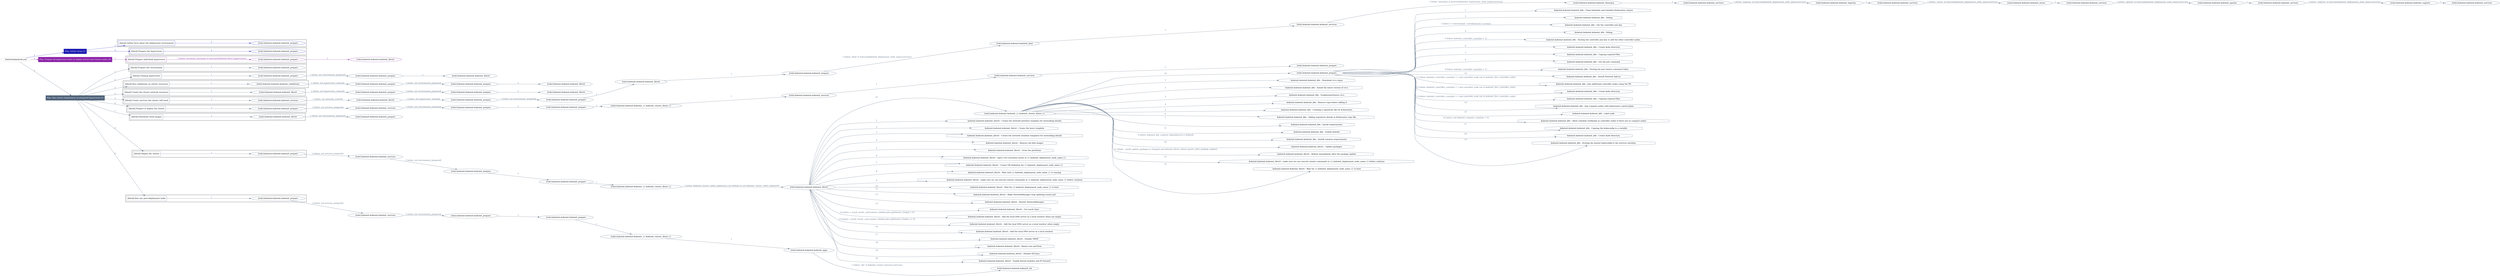 digraph {
	graph [concentrate=true ordering=in rankdir=LR ratio=fill]
	edge [esep=5 sep=10]
	"kubeinit/playbook.yml" [id=root_node style=dotted]
	play_068c6348 [label="Play: Initial setup (1)" color="#1c1cb0" fontcolor="#ffffff" id=play_068c6348 shape=box style=filled tooltip=localhost]
	"kubeinit/playbook.yml" -> play_068c6348 [label="1 " color="#1c1cb0" fontcolor="#1c1cb0" id=edge_e4c13385 labeltooltip="1 " tooltip="1 "]
	subgraph "kubeinit.kubeinit.kubeinit_prepare" {
		role_28d066a6 [label="[role] kubeinit.kubeinit.kubeinit_prepare" color="#1c1cb0" id=role_28d066a6 tooltip="kubeinit.kubeinit.kubeinit_prepare"]
	}
	subgraph "kubeinit.kubeinit.kubeinit_prepare" {
		role_24af7c9e [label="[role] kubeinit.kubeinit.kubeinit_prepare" color="#1c1cb0" id=role_24af7c9e tooltip="kubeinit.kubeinit.kubeinit_prepare"]
	}
	subgraph "Play: Initial setup (1)" {
		play_068c6348 -> block_d63b281a [label=1 color="#1c1cb0" fontcolor="#1c1cb0" id=edge_975b5652 labeltooltip=1 tooltip=1]
		subgraph cluster_block_d63b281a {
			block_d63b281a [label="[block] Gather facts about the deployment environment" color="#1c1cb0" id=block_d63b281a labeltooltip="Gather facts about the deployment environment" shape=box tooltip="Gather facts about the deployment environment"]
			block_d63b281a -> role_28d066a6 [label="1 " color="#1c1cb0" fontcolor="#1c1cb0" id=edge_7697b4ce labeltooltip="1 " tooltip="1 "]
		}
		play_068c6348 -> block_e506f2a8 [label=2 color="#1c1cb0" fontcolor="#1c1cb0" id=edge_981fa1aa labeltooltip=2 tooltip=2]
		subgraph cluster_block_e506f2a8 {
			block_e506f2a8 [label="[block] Prepare the hypervisors" color="#1c1cb0" id=block_e506f2a8 labeltooltip="Prepare the hypervisors" shape=box tooltip="Prepare the hypervisors"]
			block_e506f2a8 -> role_24af7c9e [label="1 " color="#1c1cb0" fontcolor="#1c1cb0" id=edge_68b1d977 labeltooltip="1 " tooltip="1 "]
		}
	}
	play_9f9c84d4 [label="Play: Prepare all hypervisor hosts to deploy service and cluster nodes (0)" color="#8b24a8" fontcolor="#ffffff" id=play_9f9c84d4 shape=box style=filled tooltip="Play: Prepare all hypervisor hosts to deploy service and cluster nodes (0)"]
	"kubeinit/playbook.yml" -> play_9f9c84d4 [label="2 " color="#8b24a8" fontcolor="#8b24a8" id=edge_f534a0dd labeltooltip="2 " tooltip="2 "]
	subgraph "kubeinit.kubeinit.kubeinit_libvirt" {
		role_5be5e258 [label="[role] kubeinit.kubeinit.kubeinit_libvirt" color="#8b24a8" id=role_5be5e258 tooltip="kubeinit.kubeinit.kubeinit_libvirt"]
	}
	subgraph "kubeinit.kubeinit.kubeinit_prepare" {
		role_4c4d6e74 [label="[role] kubeinit.kubeinit.kubeinit_prepare" color="#8b24a8" id=role_4c4d6e74 tooltip="kubeinit.kubeinit.kubeinit_prepare"]
		role_4c4d6e74 -> role_5be5e258 [label="1 " color="#8b24a8" fontcolor="#8b24a8" id=edge_10d82b98 labeltooltip="1 " tooltip="1 "]
	}
	subgraph "Play: Prepare all hypervisor hosts to deploy service and cluster nodes (0)" {
		play_9f9c84d4 -> block_d3d8e585 [label=1 color="#8b24a8" fontcolor="#8b24a8" id=edge_31a247f5 labeltooltip=1 tooltip=1]
		subgraph cluster_block_d3d8e585 {
			block_d3d8e585 [label="[block] Prepare individual hypervisors" color="#8b24a8" id=block_d3d8e585 labeltooltip="Prepare individual hypervisors" shape=box tooltip="Prepare individual hypervisors"]
			block_d3d8e585 -> role_4c4d6e74 [label="1 [when: inventory_hostname in hostvars['kubeinit-facts'].hypervisors]" color="#8b24a8" fontcolor="#8b24a8" id=edge_06f7df9e labeltooltip="1 [when: inventory_hostname in hostvars['kubeinit-facts'].hypervisors]" tooltip="1 [when: inventory_hostname in hostvars['kubeinit-facts'].hypervisors]"]
		}
	}
	play_22032405 [label="Play: Run cluster deployment on prepared hypervisors (1)" color="#51647b" fontcolor="#ffffff" id=play_22032405 shape=box style=filled tooltip=localhost]
	"kubeinit/playbook.yml" -> play_22032405 [label="3 " color="#51647b" fontcolor="#51647b" id=edge_5a949afb labeltooltip="3 " tooltip="3 "]
	subgraph "kubeinit.kubeinit.kubeinit_prepare" {
		role_3b3c9aef [label="[role] kubeinit.kubeinit.kubeinit_prepare" color="#51647b" id=role_3b3c9aef tooltip="kubeinit.kubeinit.kubeinit_prepare"]
	}
	subgraph "kubeinit.kubeinit.kubeinit_libvirt" {
		role_e42b9f65 [label="[role] kubeinit.kubeinit.kubeinit_libvirt" color="#51647b" id=role_e42b9f65 tooltip="kubeinit.kubeinit.kubeinit_libvirt"]
	}
	subgraph "kubeinit.kubeinit.kubeinit_prepare" {
		role_c3dfaf26 [label="[role] kubeinit.kubeinit.kubeinit_prepare" color="#51647b" id=role_c3dfaf26 tooltip="kubeinit.kubeinit.kubeinit_prepare"]
		role_c3dfaf26 -> role_e42b9f65 [label="1 " color="#51647b" fontcolor="#51647b" id=edge_f9423181 labeltooltip="1 " tooltip="1 "]
	}
	subgraph "kubeinit.kubeinit.kubeinit_prepare" {
		role_8d8f9c75 [label="[role] kubeinit.kubeinit.kubeinit_prepare" color="#51647b" id=role_8d8f9c75 tooltip="kubeinit.kubeinit.kubeinit_prepare"]
		role_8d8f9c75 -> role_c3dfaf26 [label="1 [when: not environment_prepared]" color="#51647b" fontcolor="#51647b" id=edge_da1801a5 labeltooltip="1 [when: not environment_prepared]" tooltip="1 [when: not environment_prepared]"]
	}
	subgraph "kubeinit.kubeinit.kubeinit_libvirt" {
		role_331c8e41 [label="[role] kubeinit.kubeinit.kubeinit_libvirt" color="#51647b" id=role_331c8e41 tooltip="kubeinit.kubeinit.kubeinit_libvirt"]
	}
	subgraph "kubeinit.kubeinit.kubeinit_prepare" {
		role_bf9107c0 [label="[role] kubeinit.kubeinit.kubeinit_prepare" color="#51647b" id=role_bf9107c0 tooltip="kubeinit.kubeinit.kubeinit_prepare"]
		role_bf9107c0 -> role_331c8e41 [label="1 " color="#51647b" fontcolor="#51647b" id=edge_87120480 labeltooltip="1 " tooltip="1 "]
	}
	subgraph "kubeinit.kubeinit.kubeinit_prepare" {
		role_187b3575 [label="[role] kubeinit.kubeinit.kubeinit_prepare" color="#51647b" id=role_187b3575 tooltip="kubeinit.kubeinit.kubeinit_prepare"]
		role_187b3575 -> role_bf9107c0 [label="1 [when: not environment_prepared]" color="#51647b" fontcolor="#51647b" id=edge_3a84ef04 labeltooltip="1 [when: not environment_prepared]" tooltip="1 [when: not environment_prepared]"]
	}
	subgraph "kubeinit.kubeinit.kubeinit_validations" {
		role_522a83b9 [label="[role] kubeinit.kubeinit.kubeinit_validations" color="#51647b" id=role_522a83b9 tooltip="kubeinit.kubeinit.kubeinit_validations"]
		role_522a83b9 -> role_187b3575 [label="1 [when: not hypervisors_cleaned]" color="#51647b" fontcolor="#51647b" id=edge_079e591a labeltooltip="1 [when: not hypervisors_cleaned]" tooltip="1 [when: not hypervisors_cleaned]"]
	}
	subgraph "kubeinit.kubeinit.kubeinit_libvirt" {
		role_d8726468 [label="[role] kubeinit.kubeinit.kubeinit_libvirt" color="#51647b" id=role_d8726468 tooltip="kubeinit.kubeinit.kubeinit_libvirt"]
	}
	subgraph "kubeinit.kubeinit.kubeinit_prepare" {
		role_5b22aa63 [label="[role] kubeinit.kubeinit.kubeinit_prepare" color="#51647b" id=role_5b22aa63 tooltip="kubeinit.kubeinit.kubeinit_prepare"]
		role_5b22aa63 -> role_d8726468 [label="1 " color="#51647b" fontcolor="#51647b" id=edge_7549aae6 labeltooltip="1 " tooltip="1 "]
	}
	subgraph "kubeinit.kubeinit.kubeinit_prepare" {
		role_53aeefc3 [label="[role] kubeinit.kubeinit.kubeinit_prepare" color="#51647b" id=role_53aeefc3 tooltip="kubeinit.kubeinit.kubeinit_prepare"]
		role_53aeefc3 -> role_5b22aa63 [label="1 [when: not environment_prepared]" color="#51647b" fontcolor="#51647b" id=edge_d8d10434 labeltooltip="1 [when: not environment_prepared]" tooltip="1 [when: not environment_prepared]"]
	}
	subgraph "kubeinit.kubeinit.kubeinit_libvirt" {
		role_b882f110 [label="[role] kubeinit.kubeinit.kubeinit_libvirt" color="#51647b" id=role_b882f110 tooltip="kubeinit.kubeinit.kubeinit_libvirt"]
		role_b882f110 -> role_53aeefc3 [label="1 [when: not hypervisors_cleaned]" color="#51647b" fontcolor="#51647b" id=edge_7b71604d labeltooltip="1 [when: not hypervisors_cleaned]" tooltip="1 [when: not hypervisors_cleaned]"]
	}
	subgraph "kubeinit.kubeinit.kubeinit_services" {
		role_0b0cf8aa [label="[role] kubeinit.kubeinit.kubeinit_services" color="#51647b" id=role_0b0cf8aa tooltip="kubeinit.kubeinit.kubeinit_services"]
	}
	subgraph "kubeinit.kubeinit.kubeinit_registry" {
		role_5a016dd7 [label="[role] kubeinit.kubeinit.kubeinit_registry" color="#51647b" id=role_5a016dd7 tooltip="kubeinit.kubeinit.kubeinit_registry"]
		role_5a016dd7 -> role_0b0cf8aa [label="1 " color="#51647b" fontcolor="#51647b" id=edge_70913fe1 labeltooltip="1 " tooltip="1 "]
	}
	subgraph "kubeinit.kubeinit.kubeinit_services" {
		role_1ff66fc1 [label="[role] kubeinit.kubeinit.kubeinit_services" color="#51647b" id=role_1ff66fc1 tooltip="kubeinit.kubeinit.kubeinit_services"]
		role_1ff66fc1 -> role_5a016dd7 [label="1 [when: 'registry' in hostvars[kubeinit_deployment_node_name].services]" color="#51647b" fontcolor="#51647b" id=edge_d42ce01b labeltooltip="1 [when: 'registry' in hostvars[kubeinit_deployment_node_name].services]" tooltip="1 [when: 'registry' in hostvars[kubeinit_deployment_node_name].services]"]
	}
	subgraph "kubeinit.kubeinit.kubeinit_apache" {
		role_426320a8 [label="[role] kubeinit.kubeinit.kubeinit_apache" color="#51647b" id=role_426320a8 tooltip="kubeinit.kubeinit.kubeinit_apache"]
		role_426320a8 -> role_1ff66fc1 [label="1 " color="#51647b" fontcolor="#51647b" id=edge_deecb3ee labeltooltip="1 " tooltip="1 "]
	}
	subgraph "kubeinit.kubeinit.kubeinit_services" {
		role_aa45ce0d [label="[role] kubeinit.kubeinit.kubeinit_services" color="#51647b" id=role_aa45ce0d tooltip="kubeinit.kubeinit.kubeinit_services"]
		role_aa45ce0d -> role_426320a8 [label="1 [when: 'apache' in hostvars[kubeinit_deployment_node_name].services]" color="#51647b" fontcolor="#51647b" id=edge_0d4594b6 labeltooltip="1 [when: 'apache' in hostvars[kubeinit_deployment_node_name].services]" tooltip="1 [when: 'apache' in hostvars[kubeinit_deployment_node_name].services]"]
	}
	subgraph "kubeinit.kubeinit.kubeinit_nexus" {
		role_156a5f37 [label="[role] kubeinit.kubeinit.kubeinit_nexus" color="#51647b" id=role_156a5f37 tooltip="kubeinit.kubeinit.kubeinit_nexus"]
		role_156a5f37 -> role_aa45ce0d [label="1 " color="#51647b" fontcolor="#51647b" id=edge_55ea5c10 labeltooltip="1 " tooltip="1 "]
	}
	subgraph "kubeinit.kubeinit.kubeinit_services" {
		role_f581047d [label="[role] kubeinit.kubeinit.kubeinit_services" color="#51647b" id=role_f581047d tooltip="kubeinit.kubeinit.kubeinit_services"]
		role_f581047d -> role_156a5f37 [label="1 [when: 'nexus' in hostvars[kubeinit_deployment_node_name].services]" color="#51647b" fontcolor="#51647b" id=edge_20d0fed7 labeltooltip="1 [when: 'nexus' in hostvars[kubeinit_deployment_node_name].services]" tooltip="1 [when: 'nexus' in hostvars[kubeinit_deployment_node_name].services]"]
	}
	subgraph "kubeinit.kubeinit.kubeinit_haproxy" {
		role_2a4bb9e6 [label="[role] kubeinit.kubeinit.kubeinit_haproxy" color="#51647b" id=role_2a4bb9e6 tooltip="kubeinit.kubeinit.kubeinit_haproxy"]
		role_2a4bb9e6 -> role_f581047d [label="1 " color="#51647b" fontcolor="#51647b" id=edge_5aed33c5 labeltooltip="1 " tooltip="1 "]
	}
	subgraph "kubeinit.kubeinit.kubeinit_services" {
		role_818626f0 [label="[role] kubeinit.kubeinit.kubeinit_services" color="#51647b" id=role_818626f0 tooltip="kubeinit.kubeinit.kubeinit_services"]
		role_818626f0 -> role_2a4bb9e6 [label="1 [when: 'haproxy' in hostvars[kubeinit_deployment_node_name].services]" color="#51647b" fontcolor="#51647b" id=edge_07abca5b labeltooltip="1 [when: 'haproxy' in hostvars[kubeinit_deployment_node_name].services]" tooltip="1 [when: 'haproxy' in hostvars[kubeinit_deployment_node_name].services]"]
	}
	subgraph "kubeinit.kubeinit.kubeinit_dnsmasq" {
		role_b339ee6c [label="[role] kubeinit.kubeinit.kubeinit_dnsmasq" color="#51647b" id=role_b339ee6c tooltip="kubeinit.kubeinit.kubeinit_dnsmasq"]
		role_b339ee6c -> role_818626f0 [label="1 " color="#51647b" fontcolor="#51647b" id=edge_54a19397 labeltooltip="1 " tooltip="1 "]
	}
	subgraph "kubeinit.kubeinit.kubeinit_services" {
		role_2c4a8d56 [label="[role] kubeinit.kubeinit.kubeinit_services" color="#51647b" id=role_2c4a8d56 tooltip="kubeinit.kubeinit.kubeinit_services"]
		role_2c4a8d56 -> role_b339ee6c [label="1 [when: 'dnsmasq' in hostvars[kubeinit_deployment_node_name].services]" color="#51647b" fontcolor="#51647b" id=edge_70bc8adc labeltooltip="1 [when: 'dnsmasq' in hostvars[kubeinit_deployment_node_name].services]" tooltip="1 [when: 'dnsmasq' in hostvars[kubeinit_deployment_node_name].services]"]
	}
	subgraph "kubeinit.kubeinit.kubeinit_bind" {
		role_4ea8ccee [label="[role] kubeinit.kubeinit.kubeinit_bind" color="#51647b" id=role_4ea8ccee tooltip="kubeinit.kubeinit.kubeinit_bind"]
		role_4ea8ccee -> role_2c4a8d56 [label="1 " color="#51647b" fontcolor="#51647b" id=edge_59c8d81c labeltooltip="1 " tooltip="1 "]
	}
	subgraph "kubeinit.kubeinit.kubeinit_prepare" {
		role_df1151eb [label="[role] kubeinit.kubeinit.kubeinit_prepare" color="#51647b" id=role_df1151eb tooltip="kubeinit.kubeinit.kubeinit_prepare"]
		role_df1151eb -> role_4ea8ccee [label="1 [when: 'bind' in hostvars[kubeinit_deployment_node_name].services]" color="#51647b" fontcolor="#51647b" id=edge_ab39b0dc labeltooltip="1 [when: 'bind' in hostvars[kubeinit_deployment_node_name].services]" tooltip="1 [when: 'bind' in hostvars[kubeinit_deployment_node_name].services]"]
	}
	subgraph "kubeinit.kubeinit.kubeinit_libvirt" {
		role_d84743b7 [label="[role] kubeinit.kubeinit.kubeinit_libvirt" color="#51647b" id=role_d84743b7 tooltip="kubeinit.kubeinit.kubeinit_libvirt"]
		role_d84743b7 -> role_df1151eb [label="1 " color="#51647b" fontcolor="#51647b" id=edge_4187c940 labeltooltip="1 " tooltip="1 "]
	}
	subgraph "kubeinit.kubeinit.kubeinit_prepare" {
		role_384cf440 [label="[role] kubeinit.kubeinit.kubeinit_prepare" color="#51647b" id=role_384cf440 tooltip="kubeinit.kubeinit.kubeinit_prepare"]
		role_384cf440 -> role_d84743b7 [label="1 " color="#51647b" fontcolor="#51647b" id=edge_2f0485ea labeltooltip="1 " tooltip="1 "]
	}
	subgraph "kubeinit.kubeinit.kubeinit_prepare" {
		role_c60a1b91 [label="[role] kubeinit.kubeinit.kubeinit_prepare" color="#51647b" id=role_c60a1b91 tooltip="kubeinit.kubeinit.kubeinit_prepare"]
		role_c60a1b91 -> role_384cf440 [label="1 [when: not environment_prepared]" color="#51647b" fontcolor="#51647b" id=edge_d29acaed labeltooltip="1 [when: not environment_prepared]" tooltip="1 [when: not environment_prepared]"]
	}
	subgraph "kubeinit.kubeinit.kubeinit_libvirt" {
		role_1c5702a6 [label="[role] kubeinit.kubeinit.kubeinit_libvirt" color="#51647b" id=role_1c5702a6 tooltip="kubeinit.kubeinit.kubeinit_libvirt"]
		role_1c5702a6 -> role_c60a1b91 [label="1 [when: not hypervisors_cleaned]" color="#51647b" fontcolor="#51647b" id=edge_a26fd542 labeltooltip="1 [when: not hypervisors_cleaned]" tooltip="1 [when: not hypervisors_cleaned]"]
	}
	subgraph "kubeinit.kubeinit.kubeinit_services" {
		role_fa4b92b2 [label="[role] kubeinit.kubeinit.kubeinit_services" color="#51647b" id=role_fa4b92b2 tooltip="kubeinit.kubeinit.kubeinit_services"]
		role_fa4b92b2 -> role_1c5702a6 [label="1 [when: not network_created]" color="#51647b" fontcolor="#51647b" id=edge_a3a588a8 labeltooltip="1 [when: not network_created]" tooltip="1 [when: not network_created]"]
	}
	subgraph "kubeinit.kubeinit.kubeinit_prepare" {
		role_18b9d2a4 [label="[role] kubeinit.kubeinit.kubeinit_prepare" color="#51647b" id=role_18b9d2a4 tooltip="kubeinit.kubeinit.kubeinit_prepare"]
	}
	subgraph "kubeinit.kubeinit.kubeinit_services" {
		role_4f526a96 [label="[role] kubeinit.kubeinit.kubeinit_services" color="#51647b" id=role_4f526a96 tooltip="kubeinit.kubeinit.kubeinit_services"]
		role_4f526a96 -> role_18b9d2a4 [label="1 " color="#51647b" fontcolor="#51647b" id=edge_5aa4b98a labeltooltip="1 " tooltip="1 "]
	}
	subgraph "kubeinit.kubeinit.kubeinit_services" {
		role_1fcd1787 [label="[role] kubeinit.kubeinit.kubeinit_services" color="#51647b" id=role_1fcd1787 tooltip="kubeinit.kubeinit.kubeinit_services"]
		role_1fcd1787 -> role_4f526a96 [label="1 " color="#51647b" fontcolor="#51647b" id=edge_e4421f8c labeltooltip="1 " tooltip="1 "]
	}
	subgraph "kubeinit.kubeinit.kubeinit_{{ kubeinit_cluster_distro }}" {
		role_89b1a4a5 [label="[role] kubeinit.kubeinit.kubeinit_{{ kubeinit_cluster_distro }}" color="#51647b" id=role_89b1a4a5 tooltip="kubeinit.kubeinit.kubeinit_{{ kubeinit_cluster_distro }}"]
		role_89b1a4a5 -> role_1fcd1787 [label="1 " color="#51647b" fontcolor="#51647b" id=edge_1aea754b labeltooltip="1 " tooltip="1 "]
	}
	subgraph "kubeinit.kubeinit.kubeinit_prepare" {
		role_3ea8d31b [label="[role] kubeinit.kubeinit.kubeinit_prepare" color="#51647b" id=role_3ea8d31b tooltip="kubeinit.kubeinit.kubeinit_prepare"]
		role_3ea8d31b -> role_89b1a4a5 [label="1 " color="#51647b" fontcolor="#51647b" id=edge_3ed1474f labeltooltip="1 " tooltip="1 "]
	}
	subgraph "kubeinit.kubeinit.kubeinit_prepare" {
		role_867eb51d [label="[role] kubeinit.kubeinit.kubeinit_prepare" color="#51647b" id=role_867eb51d tooltip="kubeinit.kubeinit.kubeinit_prepare"]
		role_867eb51d -> role_3ea8d31b [label="1 " color="#51647b" fontcolor="#51647b" id=edge_044c3169 labeltooltip="1 " tooltip="1 "]
	}
	subgraph "kubeinit.kubeinit.kubeinit_services" {
		role_9cf14bb5 [label="[role] kubeinit.kubeinit.kubeinit_services" color="#51647b" id=role_9cf14bb5 tooltip="kubeinit.kubeinit.kubeinit_services"]
		role_9cf14bb5 -> role_867eb51d [label="1 [when: not environment_prepared]" color="#51647b" fontcolor="#51647b" id=edge_49f8de28 labeltooltip="1 [when: not environment_prepared]" tooltip="1 [when: not environment_prepared]"]
	}
	subgraph "kubeinit.kubeinit.kubeinit_prepare" {
		role_7fac9e3b [label="[role] kubeinit.kubeinit.kubeinit_prepare" color="#51647b" id=role_7fac9e3b tooltip="kubeinit.kubeinit.kubeinit_prepare"]
		role_7fac9e3b -> role_9cf14bb5 [label="1 [when: not services_prepared]" color="#51647b" fontcolor="#51647b" id=edge_49415142 labeltooltip="1 [when: not services_prepared]" tooltip="1 [when: not services_prepared]"]
	}
	subgraph "kubeinit.kubeinit.kubeinit_prepare" {
		role_2b79b7ec [label="[role] kubeinit.kubeinit.kubeinit_prepare" color="#51647b" id=role_2b79b7ec tooltip="kubeinit.kubeinit.kubeinit_prepare"]
	}
	subgraph "kubeinit.kubeinit.kubeinit_libvirt" {
		role_79648d3e [label="[role] kubeinit.kubeinit.kubeinit_libvirt" color="#51647b" id=role_79648d3e tooltip="kubeinit.kubeinit.kubeinit_libvirt"]
		role_79648d3e -> role_2b79b7ec [label="1 [when: not environment_prepared]" color="#51647b" fontcolor="#51647b" id=edge_4e7d05ff labeltooltip="1 [when: not environment_prepared]" tooltip="1 [when: not environment_prepared]"]
	}
	subgraph "kubeinit.kubeinit.kubeinit_prepare" {
		role_e0585f09 [label="[role] kubeinit.kubeinit.kubeinit_prepare" color="#51647b" id=role_e0585f09 tooltip="kubeinit.kubeinit.kubeinit_prepare"]
		task_eae21592 [label="kubeinit.kubeinit.kubeinit_k8s : Clean kubeadm and initialize Kubernetes cluster" color="#51647b" id=task_eae21592 shape=octagon tooltip="kubeinit.kubeinit.kubeinit_k8s : Clean kubeadm and initialize Kubernetes cluster"]
		role_e0585f09 -> task_eae21592 [label="1 " color="#51647b" fontcolor="#51647b" id=edge_c184edcf labeltooltip="1 " tooltip="1 "]
		task_3ddde2fc [label="kubeinit.kubeinit.kubeinit_k8s : Debug" color="#51647b" id=task_3ddde2fc shape=octagon tooltip="kubeinit.kubeinit.kubeinit_k8s : Debug"]
		role_e0585f09 -> task_3ddde2fc [label="2 " color="#51647b" fontcolor="#51647b" id=edge_22fd4bcd labeltooltip="2 " tooltip="2 "]
		task_a845ae05 [label="kubeinit.kubeinit.kubeinit_k8s : Get the controller join key" color="#51647b" id=task_a845ae05 shape=octagon tooltip="kubeinit.kubeinit.kubeinit_k8s : Get the controller join key"]
		role_e0585f09 -> task_a845ae05 [label="3 [when: ('--control-plane --certificate-key' in item)]" color="#51647b" fontcolor="#51647b" id=edge_5c719440 labeltooltip="3 [when: ('--control-plane --certificate-key' in item)]" tooltip="3 [when: ('--control-plane --certificate-key' in item)]"]
		task_4fec20ab [label="kubeinit.kubeinit.kubeinit_k8s : Debug" color="#51647b" id=task_4fec20ab shape=octagon tooltip="kubeinit.kubeinit.kubeinit_k8s : Debug"]
		role_e0585f09 -> task_4fec20ab [label="4 " color="#51647b" fontcolor="#51647b" id=edge_7951de91 labeltooltip="4 " tooltip="4 "]
		task_a8e8afa3 [label="kubeinit.kubeinit.kubeinit_k8s : Storing the controller join key to add the other controller nodes." color="#51647b" id=task_a8e8afa3 shape=octagon tooltip="kubeinit.kubeinit.kubeinit_k8s : Storing the controller join key to add the other controller nodes."]
		role_e0585f09 -> task_a8e8afa3 [label="5 [when: kubeinit_controller_count|int > 1]" color="#51647b" fontcolor="#51647b" id=edge_0b3b5603 labeltooltip="5 [when: kubeinit_controller_count|int > 1]" tooltip="5 [when: kubeinit_controller_count|int > 1]"]
		task_38ea6639 [label="kubeinit.kubeinit.kubeinit_k8s : Create kube directory" color="#51647b" id=task_38ea6639 shape=octagon tooltip="kubeinit.kubeinit.kubeinit_k8s : Create kube directory"]
		role_e0585f09 -> task_38ea6639 [label="6 " color="#51647b" fontcolor="#51647b" id=edge_c816b3f6 labeltooltip="6 " tooltip="6 "]
		task_ff7476b1 [label="kubeinit.kubeinit.kubeinit_k8s : Copying required files" color="#51647b" id=task_ff7476b1 shape=octagon tooltip="kubeinit.kubeinit.kubeinit_k8s : Copying required files"]
		role_e0585f09 -> task_ff7476b1 [label="7 " color="#51647b" fontcolor="#51647b" id=edge_5bce2cca labeltooltip="7 " tooltip="7 "]
		task_fc8a7d21 [label="kubeinit.kubeinit.kubeinit_k8s : Get the join command" color="#51647b" id=task_fc8a7d21 shape=octagon tooltip="kubeinit.kubeinit.kubeinit_k8s : Get the join command"]
		role_e0585f09 -> task_fc8a7d21 [label="8 " color="#51647b" fontcolor="#51647b" id=edge_8e602479 labeltooltip="8 " tooltip="8 "]
		task_b98ce461 [label="kubeinit.kubeinit.kubeinit_k8s : Storing the join cluster command token." color="#51647b" id=task_b98ce461 shape=octagon tooltip="kubeinit.kubeinit.kubeinit_k8s : Storing the join cluster command token."]
		role_e0585f09 -> task_b98ce461 [label="9 [when: kubeinit_controller_count|int > 1]" color="#51647b" fontcolor="#51647b" id=edge_49fd19a9 labeltooltip="9 [when: kubeinit_controller_count|int > 1]" tooltip="9 [when: kubeinit_controller_count|int > 1]"]
		task_bebd2fdc [label="kubeinit.kubeinit.kubeinit_k8s : Install Network Add-on" color="#51647b" id=task_bebd2fdc shape=octagon tooltip="kubeinit.kubeinit.kubeinit_k8s : Install Network Add-on"]
		role_e0585f09 -> task_bebd2fdc [label="10 " color="#51647b" fontcolor="#51647b" id=edge_d35a8606 labeltooltip="10 " tooltip="10 "]
		task_dd78bfdc [label="kubeinit.kubeinit.kubeinit_k8s : Join additional controller nodes using the PK" color="#51647b" id=task_dd78bfdc shape=octagon tooltip="kubeinit.kubeinit.kubeinit_k8s : Join additional controller nodes using the PK"]
		role_e0585f09 -> task_dd78bfdc [label="11 [when: kubeinit_controller_count|int > 1 and controller_node not in kubeinit_first_controller_node]" color="#51647b" fontcolor="#51647b" id=edge_95b1323d labeltooltip="11 [when: kubeinit_controller_count|int > 1 and controller_node not in kubeinit_first_controller_node]" tooltip="11 [when: kubeinit_controller_count|int > 1 and controller_node not in kubeinit_first_controller_node]"]
		task_7145f427 [label="kubeinit.kubeinit.kubeinit_k8s : Create kube directory" color="#51647b" id=task_7145f427 shape=octagon tooltip="kubeinit.kubeinit.kubeinit_k8s : Create kube directory"]
		role_e0585f09 -> task_7145f427 [label="12 [when: kubeinit_controller_count|int > 1 and controller_node not in kubeinit_first_controller_node]" color="#51647b" fontcolor="#51647b" id=edge_0221c272 labeltooltip="12 [when: kubeinit_controller_count|int > 1 and controller_node not in kubeinit_first_controller_node]" tooltip="12 [when: kubeinit_controller_count|int > 1 and controller_node not in kubeinit_first_controller_node]"]
		task_3b5f8652 [label="kubeinit.kubeinit.kubeinit_k8s : Copying required files" color="#51647b" id=task_3b5f8652 shape=octagon tooltip="kubeinit.kubeinit.kubeinit_k8s : Copying required files"]
		role_e0585f09 -> task_3b5f8652 [label="13 [when: kubeinit_controller_count|int > 1 and controller_node not in kubeinit_first_controller_node]" color="#51647b" fontcolor="#51647b" id=edge_caf9629e labeltooltip="13 [when: kubeinit_controller_count|int > 1 and controller_node not in kubeinit_first_controller_node]" tooltip="13 [when: kubeinit_controller_count|int > 1 and controller_node not in kubeinit_first_controller_node]"]
		task_29a2db9c [label="kubeinit.kubeinit.kubeinit_k8s : Join compute nodes with kubernetes control plane" color="#51647b" id=task_29a2db9c shape=octagon tooltip="kubeinit.kubeinit.kubeinit_k8s : Join compute nodes with kubernetes control plane"]
		role_e0585f09 -> task_29a2db9c [label="14 " color="#51647b" fontcolor="#51647b" id=edge_16133423 labeltooltip="14 " tooltip="14 "]
		task_3fe80fbb [label="kubeinit.kubeinit.kubeinit_k8s : Label node" color="#51647b" id=task_3fe80fbb shape=octagon tooltip="kubeinit.kubeinit.kubeinit_k8s : Label node"]
		role_e0585f09 -> task_3fe80fbb [label="15 " color="#51647b" fontcolor="#51647b" id=edge_e50d4c0d labeltooltip="15 " tooltip="15 "]
		task_04d03b8b [label="kubeinit.kubeinit.kubeinit_k8s : Allow schedule workloads in controller nodes if there are no compute nodes" color="#51647b" id=task_04d03b8b shape=octagon tooltip="kubeinit.kubeinit.kubeinit_k8s : Allow schedule workloads in controller nodes if there are no compute nodes"]
		role_e0585f09 -> task_04d03b8b [label="16 [when: not kubeinit_compute_count|int > 0]" color="#51647b" fontcolor="#51647b" id=edge_52ae0180 labeltooltip="16 [when: not kubeinit_compute_count|int > 0]" tooltip="16 [when: not kubeinit_compute_count|int > 0]"]
		task_cc7b9eba [label="kubeinit.kubeinit.kubeinit_k8s : Copying the kubeconfig to a variable" color="#51647b" id=task_cc7b9eba shape=octagon tooltip="kubeinit.kubeinit.kubeinit_k8s : Copying the kubeconfig to a variable"]
		role_e0585f09 -> task_cc7b9eba [label="17 " color="#51647b" fontcolor="#51647b" id=edge_bf7d54ba labeltooltip="17 " tooltip="17 "]
		task_77e965b1 [label="kubeinit.kubeinit.kubeinit_k8s : Create kube directory" color="#51647b" id=task_77e965b1 shape=octagon tooltip="kubeinit.kubeinit.kubeinit_k8s : Create kube directory"]
		role_e0585f09 -> task_77e965b1 [label="18 " color="#51647b" fontcolor="#51647b" id=edge_6b653d3e labeltooltip="18 " tooltip="18 "]
		task_419f709f [label="kubeinit.kubeinit.kubeinit_k8s : Storing the master kubeconfig to the services machine." color="#51647b" id=task_419f709f shape=octagon tooltip="kubeinit.kubeinit.kubeinit_k8s : Storing the master kubeconfig to the services machine."]
		role_e0585f09 -> task_419f709f [label="19 " color="#51647b" fontcolor="#51647b" id=edge_3a088516 labeltooltip="19 " tooltip="19 "]
	}
	subgraph "kubeinit.kubeinit.kubeinit_{{ kubeinit_cluster_distro }}" {
		role_f47657b5 [label="[role] kubeinit.kubeinit.kubeinit_{{ kubeinit_cluster_distro }}" color="#51647b" id=role_f47657b5 tooltip="kubeinit.kubeinit.kubeinit_{{ kubeinit_cluster_distro }}"]
		task_73f5637c [label="kubeinit.kubeinit.kubeinit_k8s : Download cri-o repos" color="#51647b" id=task_73f5637c shape=octagon tooltip="kubeinit.kubeinit.kubeinit_k8s : Download cri-o repos"]
		role_f47657b5 -> task_73f5637c [label="1 " color="#51647b" fontcolor="#51647b" id=edge_c5f36558 labeltooltip="1 " tooltip="1 "]
		task_8af1663b [label="kubeinit.kubeinit.kubeinit_k8s : Install the latest version of cri-o" color="#51647b" id=task_8af1663b shape=octagon tooltip="kubeinit.kubeinit.kubeinit_k8s : Install the latest version of cri-o"]
		role_f47657b5 -> task_8af1663b [label="2 " color="#51647b" fontcolor="#51647b" id=edge_c46aec90 labeltooltip="2 " tooltip="2 "]
		task_a9bbd71e [label="kubeinit.kubeinit.kubeinit_k8s : Enable/start/status cri-o" color="#51647b" id=task_a9bbd71e shape=octagon tooltip="kubeinit.kubeinit.kubeinit_k8s : Enable/start/status cri-o"]
		role_f47657b5 -> task_a9bbd71e [label="3 " color="#51647b" fontcolor="#51647b" id=edge_41b5425a labeltooltip="3 " tooltip="3 "]
		task_04bc1071 [label="kubeinit.kubeinit.kubeinit_k8s : Remove repo before adding it" color="#51647b" id=task_04bc1071 shape=octagon tooltip="kubeinit.kubeinit.kubeinit_k8s : Remove repo before adding it"]
		role_f47657b5 -> task_04bc1071 [label="4 " color="#51647b" fontcolor="#51647b" id=edge_dc04e5e9 labeltooltip="4 " tooltip="4 "]
		task_f2ad074b [label="kubeinit.kubeinit.kubeinit_k8s : Creating a repository file for Kubernetes" color="#51647b" id=task_f2ad074b shape=octagon tooltip="kubeinit.kubeinit.kubeinit_k8s : Creating a repository file for Kubernetes"]
		role_f47657b5 -> task_f2ad074b [label="5 " color="#51647b" fontcolor="#51647b" id=edge_dbaff5b4 labeltooltip="5 " tooltip="5 "]
		task_35de9371 [label="kubeinit.kubeinit.kubeinit_k8s : Adding repository details in Kubernetes repo file." color="#51647b" id=task_35de9371 shape=octagon tooltip="kubeinit.kubeinit.kubeinit_k8s : Adding repository details in Kubernetes repo file."]
		role_f47657b5 -> task_35de9371 [label="6 " color="#51647b" fontcolor="#51647b" id=edge_8248cf94 labeltooltip="6 " tooltip="6 "]
		task_5d35fdff [label="kubeinit.kubeinit.kubeinit_k8s : Install requirements" color="#51647b" id=task_5d35fdff shape=octagon tooltip="kubeinit.kubeinit.kubeinit_k8s : Install requirements"]
		role_f47657b5 -> task_5d35fdff [label="7 " color="#51647b" fontcolor="#51647b" id=edge_6f0af13e labeltooltip="7 " tooltip="7 "]
		task_71c08580 [label="kubeinit.kubeinit.kubeinit_k8s : Enable kubelet" color="#51647b" id=task_71c08580 shape=octagon tooltip="kubeinit.kubeinit.kubeinit_k8s : Enable kubelet"]
		role_f47657b5 -> task_71c08580 [label="8 " color="#51647b" fontcolor="#51647b" id=edge_978fb13b labeltooltip="8 " tooltip="8 "]
		task_2f6f0721 [label="kubeinit.kubeinit.kubeinit_k8s : Install common requirements" color="#51647b" id=task_2f6f0721 shape=octagon tooltip="kubeinit.kubeinit.kubeinit_k8s : Install common requirements"]
		role_f47657b5 -> task_2f6f0721 [label="9 [when: kubeinit_k8s_common_dependencies is defined]" color="#51647b" fontcolor="#51647b" id=edge_7748c5b6 labeltooltip="9 [when: kubeinit_k8s_common_dependencies is defined]" tooltip="9 [when: kubeinit_k8s_common_dependencies is defined]"]
		task_226a5c2f [label="kubeinit.kubeinit.kubeinit_libvirt : Update packages" color="#51647b" id=task_226a5c2f shape=octagon tooltip="kubeinit.kubeinit.kubeinit_libvirt : Update packages"]
		role_f47657b5 -> task_226a5c2f [label="10 " color="#51647b" fontcolor="#51647b" id=edge_4214c4b1 labeltooltip="10 " tooltip="10 "]
		task_9fee8962 [label="kubeinit.kubeinit.kubeinit_libvirt : Reboot immediately after the package update" color="#51647b" id=task_9fee8962 shape=octagon tooltip="kubeinit.kubeinit.kubeinit_libvirt : Reboot immediately after the package update"]
		role_f47657b5 -> task_9fee8962 [label="11 [when: _result_update_packages is changed and kubeinit_libvirt_reboot_guests_after_package_update]" color="#51647b" fontcolor="#51647b" id=edge_98b4351b labeltooltip="11 [when: _result_update_packages is changed and kubeinit_libvirt_reboot_guests_after_package_update]" tooltip="11 [when: _result_update_packages is changed and kubeinit_libvirt_reboot_guests_after_package_update]"]
		task_b7033ba0 [label="kubeinit.kubeinit.kubeinit_libvirt : make sure we can execute remote commands in {{ kubeinit_deployment_node_name }} before continue" color="#51647b" id=task_b7033ba0 shape=octagon tooltip="kubeinit.kubeinit.kubeinit_libvirt : make sure we can execute remote commands in {{ kubeinit_deployment_node_name }} before continue"]
		role_f47657b5 -> task_b7033ba0 [label="12 " color="#51647b" fontcolor="#51647b" id=edge_712acad1 labeltooltip="12 " tooltip="12 "]
		task_772a63af [label="kubeinit.kubeinit.kubeinit_libvirt : Wait for {{ kubeinit_deployment_node_name }} to boot" color="#51647b" id=task_772a63af shape=octagon tooltip="kubeinit.kubeinit.kubeinit_libvirt : Wait for {{ kubeinit_deployment_node_name }} to boot"]
		role_f47657b5 -> task_772a63af [label="13 " color="#51647b" fontcolor="#51647b" id=edge_4b8eedef labeltooltip="13 " tooltip="13 "]
		role_f47657b5 -> role_e0585f09 [label="14 " color="#51647b" fontcolor="#51647b" id=edge_ae1fdf92 labeltooltip="14 " tooltip="14 "]
	}
	subgraph "kubeinit.kubeinit.kubeinit_libvirt" {
		role_1e2a1b44 [label="[role] kubeinit.kubeinit.kubeinit_libvirt" color="#51647b" id=role_1e2a1b44 tooltip="kubeinit.kubeinit.kubeinit_libvirt"]
		task_c3064d95 [label="kubeinit.kubeinit.kubeinit_libvirt : Create the network interface template for networking details" color="#51647b" id=task_c3064d95 shape=octagon tooltip="kubeinit.kubeinit.kubeinit_libvirt : Create the network interface template for networking details"]
		role_1e2a1b44 -> task_c3064d95 [label="1 " color="#51647b" fontcolor="#51647b" id=edge_a6f46090 labeltooltip="1 " tooltip="1 "]
		task_42b50d43 [label="kubeinit.kubeinit.kubeinit_libvirt : Create the hosts template" color="#51647b" id=task_42b50d43 shape=octagon tooltip="kubeinit.kubeinit.kubeinit_libvirt : Create the hosts template"]
		role_1e2a1b44 -> task_42b50d43 [label="2 " color="#51647b" fontcolor="#51647b" id=edge_f40b4e40 labeltooltip="2 " tooltip="2 "]
		task_301eb6a6 [label="kubeinit.kubeinit.kubeinit_libvirt : Create the network cloudinit templates for networking details" color="#51647b" id=task_301eb6a6 shape=octagon tooltip="kubeinit.kubeinit.kubeinit_libvirt : Create the network cloudinit templates for networking details"]
		role_1e2a1b44 -> task_301eb6a6 [label="3 " color="#51647b" fontcolor="#51647b" id=edge_6acef34e labeltooltip="3 " tooltip="3 "]
		task_0ac83d9a [label="kubeinit.kubeinit.kubeinit_libvirt : Remove old disk images" color="#51647b" id=task_0ac83d9a shape=octagon tooltip="kubeinit.kubeinit.kubeinit_libvirt : Remove old disk images"]
		role_1e2a1b44 -> task_0ac83d9a [label="4 " color="#51647b" fontcolor="#51647b" id=edge_8df6b5c1 labeltooltip="4 " tooltip="4 "]
		task_c98a5697 [label="kubeinit.kubeinit.kubeinit_libvirt : Grow the partitions" color="#51647b" id=task_c98a5697 shape=octagon tooltip="kubeinit.kubeinit.kubeinit_libvirt : Grow the partitions"]
		role_1e2a1b44 -> task_c98a5697 [label="5 " color="#51647b" fontcolor="#51647b" id=edge_5dd67f8e labeltooltip="5 " tooltip="5 "]
		task_4d16cda5 [label="kubeinit.kubeinit.kubeinit_libvirt : Inject virt-customize assets in {{ kubeinit_deployment_node_name }}" color="#51647b" id=task_4d16cda5 shape=octagon tooltip="kubeinit.kubeinit.kubeinit_libvirt : Inject virt-customize assets in {{ kubeinit_deployment_node_name }}"]
		role_1e2a1b44 -> task_4d16cda5 [label="6 " color="#51647b" fontcolor="#51647b" id=edge_2b0991de labeltooltip="6 " tooltip="6 "]
		task_2881ac30 [label="kubeinit.kubeinit.kubeinit_libvirt : Create VM definition for {{ kubeinit_deployment_node_name }}" color="#51647b" id=task_2881ac30 shape=octagon tooltip="kubeinit.kubeinit.kubeinit_libvirt : Create VM definition for {{ kubeinit_deployment_node_name }}"]
		role_1e2a1b44 -> task_2881ac30 [label="7 " color="#51647b" fontcolor="#51647b" id=edge_cd43bdcb labeltooltip="7 " tooltip="7 "]
		task_83578f39 [label="kubeinit.kubeinit.kubeinit_libvirt : Wait until {{ kubeinit_deployment_node_name }} is running" color="#51647b" id=task_83578f39 shape=octagon tooltip="kubeinit.kubeinit.kubeinit_libvirt : Wait until {{ kubeinit_deployment_node_name }} is running"]
		role_1e2a1b44 -> task_83578f39 [label="8 " color="#51647b" fontcolor="#51647b" id=edge_d006c5fa labeltooltip="8 " tooltip="8 "]
		task_9360dfa2 [label="kubeinit.kubeinit.kubeinit_libvirt : make sure we can execute remote commands in {{ kubeinit_deployment_node_name }} before continue" color="#51647b" id=task_9360dfa2 shape=octagon tooltip="kubeinit.kubeinit.kubeinit_libvirt : make sure we can execute remote commands in {{ kubeinit_deployment_node_name }} before continue"]
		role_1e2a1b44 -> task_9360dfa2 [label="9 " color="#51647b" fontcolor="#51647b" id=edge_95097236 labeltooltip="9 " tooltip="9 "]
		task_e6843afb [label="kubeinit.kubeinit.kubeinit_libvirt : Wait for {{ kubeinit_deployment_node_name }} to boot" color="#51647b" id=task_e6843afb shape=octagon tooltip="kubeinit.kubeinit.kubeinit_libvirt : Wait for {{ kubeinit_deployment_node_name }} to boot"]
		role_1e2a1b44 -> task_e6843afb [label="10 " color="#51647b" fontcolor="#51647b" id=edge_0f5ec397 labeltooltip="10 " tooltip="10 "]
		task_551b7ded [label="kubeinit.kubeinit.kubeinit_libvirt : Make NetworkManager stop updating resolv.conf" color="#51647b" id=task_551b7ded shape=octagon tooltip="kubeinit.kubeinit.kubeinit_libvirt : Make NetworkManager stop updating resolv.conf"]
		role_1e2a1b44 -> task_551b7ded [label="11 " color="#51647b" fontcolor="#51647b" id=edge_51e929e0 labeltooltip="11 " tooltip="11 "]
		task_30cfb2c3 [label="kubeinit.kubeinit.kubeinit_libvirt : Restart NetworkManager" color="#51647b" id=task_30cfb2c3 shape=octagon tooltip="kubeinit.kubeinit.kubeinit_libvirt : Restart NetworkManager"]
		role_1e2a1b44 -> task_30cfb2c3 [label="12 " color="#51647b" fontcolor="#51647b" id=edge_ac3734ea labeltooltip="12 " tooltip="12 "]
		task_bbe02151 [label="kubeinit.kubeinit.kubeinit_libvirt : Get resolv lines" color="#51647b" id=task_bbe02151 shape=octagon tooltip="kubeinit.kubeinit.kubeinit_libvirt : Get resolv lines"]
		role_1e2a1b44 -> task_bbe02151 [label="13 " color="#51647b" fontcolor="#51647b" id=edge_046e3e9d labeltooltip="13 " tooltip="13 "]
		task_7ed3eb67 [label="kubeinit.kubeinit.kubeinit_libvirt : Add the local DNS server as a local resolver when not empty" color="#51647b" id=task_7ed3eb67 shape=octagon tooltip="kubeinit.kubeinit.kubeinit_libvirt : Add the local DNS server as a local resolver when not empty"]
		role_1e2a1b44 -> task_7ed3eb67 [label="14 [when: (_result_resolv_conf.content | b64decode).splitlines() | length > 0]" color="#51647b" fontcolor="#51647b" id=edge_7152f380 labeltooltip="14 [when: (_result_resolv_conf.content | b64decode).splitlines() | length > 0]" tooltip="14 [when: (_result_resolv_conf.content | b64decode).splitlines() | length > 0]"]
		task_6af501ac [label="kubeinit.kubeinit.kubeinit_libvirt : Add the local DNS server as a local resolver when empty" color="#51647b" id=task_6af501ac shape=octagon tooltip="kubeinit.kubeinit.kubeinit_libvirt : Add the local DNS server as a local resolver when empty"]
		role_1e2a1b44 -> task_6af501ac [label="15 [when: (_result_resolv_conf.content | b64decode).splitlines() | length == 0]" color="#51647b" fontcolor="#51647b" id=edge_ae353e36 labeltooltip="15 [when: (_result_resolv_conf.content | b64decode).splitlines() | length == 0]" tooltip="15 [when: (_result_resolv_conf.content | b64decode).splitlines() | length == 0]"]
		task_01afc57c [label="kubeinit.kubeinit.kubeinit_libvirt : Add the local DNS server as a local resolver" color="#51647b" id=task_01afc57c shape=octagon tooltip="kubeinit.kubeinit.kubeinit_libvirt : Add the local DNS server as a local resolver"]
		role_1e2a1b44 -> task_01afc57c [label="16 " color="#51647b" fontcolor="#51647b" id=edge_de0117ce labeltooltip="16 " tooltip="16 "]
		task_f53caeee [label="kubeinit.kubeinit.kubeinit_libvirt : Disable SWAP" color="#51647b" id=task_f53caeee shape=octagon tooltip="kubeinit.kubeinit.kubeinit_libvirt : Disable SWAP"]
		role_1e2a1b44 -> task_f53caeee [label="17 " color="#51647b" fontcolor="#51647b" id=edge_c77e7943 labeltooltip="17 " tooltip="17 "]
		task_cbb48147 [label="kubeinit.kubeinit.kubeinit_libvirt : Resize root partition" color="#51647b" id=task_cbb48147 shape=octagon tooltip="kubeinit.kubeinit.kubeinit_libvirt : Resize root partition"]
		role_1e2a1b44 -> task_cbb48147 [label="18 " color="#51647b" fontcolor="#51647b" id=edge_3165962f labeltooltip="18 " tooltip="18 "]
		task_341c2a95 [label="kubeinit.kubeinit.kubeinit_libvirt : Disable SELinux" color="#51647b" id=task_341c2a95 shape=octagon tooltip="kubeinit.kubeinit.kubeinit_libvirt : Disable SELinux"]
		role_1e2a1b44 -> task_341c2a95 [label="19 " color="#51647b" fontcolor="#51647b" id=edge_b4285558 labeltooltip="19 " tooltip="19 "]
		task_c3398052 [label="kubeinit.kubeinit.kubeinit_libvirt : Enable kernel modules and IP forward" color="#51647b" id=task_c3398052 shape=octagon tooltip="kubeinit.kubeinit.kubeinit_libvirt : Enable kernel modules and IP forward"]
		role_1e2a1b44 -> task_c3398052 [label="20 " color="#51647b" fontcolor="#51647b" id=edge_f18fafc8 labeltooltip="20 " tooltip="20 "]
		role_1e2a1b44 -> role_f47657b5 [label="21 " color="#51647b" fontcolor="#51647b" id=edge_ac688078 labeltooltip="21 " tooltip="21 "]
	}
	subgraph "kubeinit.kubeinit.kubeinit_{{ kubeinit_cluster_distro }}" {
		role_4bf410ce [label="[role] kubeinit.kubeinit.kubeinit_{{ kubeinit_cluster_distro }}" color="#51647b" id=role_4bf410ce tooltip="kubeinit.kubeinit.kubeinit_{{ kubeinit_cluster_distro }}"]
		role_4bf410ce -> role_1e2a1b44 [label="1 [when: kubeinit_cluster_nodes_deployed is not defined or not kubeinit_cluster_nodes_deployed]" color="#51647b" fontcolor="#51647b" id=edge_48f8bae0 labeltooltip="1 [when: kubeinit_cluster_nodes_deployed is not defined or not kubeinit_cluster_nodes_deployed]" tooltip="1 [when: kubeinit_cluster_nodes_deployed is not defined or not kubeinit_cluster_nodes_deployed]"]
	}
	subgraph "kubeinit.kubeinit.kubeinit_prepare" {
		role_0fe60900 [label="[role] kubeinit.kubeinit.kubeinit_prepare" color="#51647b" id=role_0fe60900 tooltip="kubeinit.kubeinit.kubeinit_prepare"]
		role_0fe60900 -> role_4bf410ce [label="1 " color="#51647b" fontcolor="#51647b" id=edge_088918e5 labeltooltip="1 " tooltip="1 "]
	}
	subgraph "kubeinit.kubeinit.kubeinit_prepare" {
		role_98154a2d [label="[role] kubeinit.kubeinit.kubeinit_prepare" color="#51647b" id=role_98154a2d tooltip="kubeinit.kubeinit.kubeinit_prepare"]
		role_98154a2d -> role_0fe60900 [label="1 " color="#51647b" fontcolor="#51647b" id=edge_3723ecfd labeltooltip="1 " tooltip="1 "]
	}
	subgraph "kubeinit.kubeinit.kubeinit_services" {
		role_2831e781 [label="[role] kubeinit.kubeinit.kubeinit_services" color="#51647b" id=role_2831e781 tooltip="kubeinit.kubeinit.kubeinit_services"]
		role_2831e781 -> role_98154a2d [label="1 [when: not environment_prepared]" color="#51647b" fontcolor="#51647b" id=edge_1ae25bda labeltooltip="1 [when: not environment_prepared]" tooltip="1 [when: not environment_prepared]"]
	}
	subgraph "kubeinit.kubeinit.kubeinit_prepare" {
		role_7f22dd18 [label="[role] kubeinit.kubeinit.kubeinit_prepare" color="#51647b" id=role_7f22dd18 tooltip="kubeinit.kubeinit.kubeinit_prepare"]
		role_7f22dd18 -> role_2831e781 [label="1 [when: not services_prepared]" color="#51647b" fontcolor="#51647b" id=edge_5a8b68b8 labeltooltip="1 [when: not services_prepared]" tooltip="1 [when: not services_prepared]"]
	}
	subgraph "kubeinit.kubeinit.kubeinit_nfs" {
		role_2d64d8f0 [label="[role] kubeinit.kubeinit.kubeinit_nfs" color="#51647b" id=role_2d64d8f0 tooltip="kubeinit.kubeinit.kubeinit_nfs"]
	}
	subgraph "kubeinit.kubeinit.kubeinit_apps" {
		role_dd0823b9 [label="[role] kubeinit.kubeinit.kubeinit_apps" color="#51647b" id=role_dd0823b9 tooltip="kubeinit.kubeinit.kubeinit_apps"]
		role_dd0823b9 -> role_2d64d8f0 [label="1 [when: 'nfs' in kubeinit_cluster_hostvars.services]" color="#51647b" fontcolor="#51647b" id=edge_8d7db545 labeltooltip="1 [when: 'nfs' in kubeinit_cluster_hostvars.services]" tooltip="1 [when: 'nfs' in kubeinit_cluster_hostvars.services]"]
	}
	subgraph "kubeinit.kubeinit.kubeinit_{{ kubeinit_cluster_distro }}" {
		role_e8db498b [label="[role] kubeinit.kubeinit.kubeinit_{{ kubeinit_cluster_distro }}" color="#51647b" id=role_e8db498b tooltip="kubeinit.kubeinit.kubeinit_{{ kubeinit_cluster_distro }}"]
		role_e8db498b -> role_dd0823b9 [label="1 " color="#51647b" fontcolor="#51647b" id=edge_f4466ac0 labeltooltip="1 " tooltip="1 "]
	}
	subgraph "kubeinit.kubeinit.kubeinit_prepare" {
		role_52018bbd [label="[role] kubeinit.kubeinit.kubeinit_prepare" color="#51647b" id=role_52018bbd tooltip="kubeinit.kubeinit.kubeinit_prepare"]
		role_52018bbd -> role_e8db498b [label="1 " color="#51647b" fontcolor="#51647b" id=edge_ce86f81e labeltooltip="1 " tooltip="1 "]
	}
	subgraph "kubeinit.kubeinit.kubeinit_prepare" {
		role_18154630 [label="[role] kubeinit.kubeinit.kubeinit_prepare" color="#51647b" id=role_18154630 tooltip="kubeinit.kubeinit.kubeinit_prepare"]
		role_18154630 -> role_52018bbd [label="1 " color="#51647b" fontcolor="#51647b" id=edge_235d763e labeltooltip="1 " tooltip="1 "]
	}
	subgraph "kubeinit.kubeinit.kubeinit_services" {
		role_08398c77 [label="[role] kubeinit.kubeinit.kubeinit_services" color="#51647b" id=role_08398c77 tooltip="kubeinit.kubeinit.kubeinit_services"]
		role_08398c77 -> role_18154630 [label="1 [when: not environment_prepared]" color="#51647b" fontcolor="#51647b" id=edge_bb4b8dca labeltooltip="1 [when: not environment_prepared]" tooltip="1 [when: not environment_prepared]"]
	}
	subgraph "kubeinit.kubeinit.kubeinit_prepare" {
		role_5c724326 [label="[role] kubeinit.kubeinit.kubeinit_prepare" color="#51647b" id=role_5c724326 tooltip="kubeinit.kubeinit.kubeinit_prepare"]
		role_5c724326 -> role_08398c77 [label="1 [when: not services_prepared]" color="#51647b" fontcolor="#51647b" id=edge_5d06fce0 labeltooltip="1 [when: not services_prepared]" tooltip="1 [when: not services_prepared]"]
	}
	subgraph "Play: Run cluster deployment on prepared hypervisors (1)" {
		play_22032405 -> block_6ae5d374 [label=1 color="#51647b" fontcolor="#51647b" id=edge_055c89ad labeltooltip=1 tooltip=1]
		subgraph cluster_block_6ae5d374 {
			block_6ae5d374 [label="[block] Prepare the environment" color="#51647b" id=block_6ae5d374 labeltooltip="Prepare the environment" shape=box tooltip="Prepare the environment"]
			block_6ae5d374 -> role_3b3c9aef [label="1 " color="#51647b" fontcolor="#51647b" id=edge_bde8c759 labeltooltip="1 " tooltip="1 "]
		}
		play_22032405 -> block_4763fa90 [label=2 color="#51647b" fontcolor="#51647b" id=edge_889b272d labeltooltip=2 tooltip=2]
		subgraph cluster_block_4763fa90 {
			block_4763fa90 [label="[block] Cleanup hypervisors" color="#51647b" id=block_4763fa90 labeltooltip="Cleanup hypervisors" shape=box tooltip="Cleanup hypervisors"]
			block_4763fa90 -> role_8d8f9c75 [label="1 " color="#51647b" fontcolor="#51647b" id=edge_e4759341 labeltooltip="1 " tooltip="1 "]
		}
		play_22032405 -> block_86a498f9 [label=3 color="#51647b" fontcolor="#51647b" id=edge_d070bceb labeltooltip=3 tooltip=3]
		subgraph cluster_block_86a498f9 {
			block_86a498f9 [label="[block] Run validations on cluster resources" color="#51647b" id=block_86a498f9 labeltooltip="Run validations on cluster resources" shape=box tooltip="Run validations on cluster resources"]
			block_86a498f9 -> role_522a83b9 [label="1 " color="#51647b" fontcolor="#51647b" id=edge_d18f3bd0 labeltooltip="1 " tooltip="1 "]
		}
		play_22032405 -> block_73431a85 [label=4 color="#51647b" fontcolor="#51647b" id=edge_f80f47ba labeltooltip=4 tooltip=4]
		subgraph cluster_block_73431a85 {
			block_73431a85 [label="[block] Create the cluster network resources" color="#51647b" id=block_73431a85 labeltooltip="Create the cluster network resources" shape=box tooltip="Create the cluster network resources"]
			block_73431a85 -> role_b882f110 [label="1 " color="#51647b" fontcolor="#51647b" id=edge_3ce5efd0 labeltooltip="1 " tooltip="1 "]
		}
		play_22032405 -> block_e14b7110 [label=5 color="#51647b" fontcolor="#51647b" id=edge_4498cb16 labeltooltip=5 tooltip=5]
		subgraph cluster_block_e14b7110 {
			block_e14b7110 [label="[block] Create services the cluster will need" color="#51647b" id=block_e14b7110 labeltooltip="Create services the cluster will need" shape=box tooltip="Create services the cluster will need"]
			block_e14b7110 -> role_fa4b92b2 [label="1 " color="#51647b" fontcolor="#51647b" id=edge_db0a1024 labeltooltip="1 " tooltip="1 "]
		}
		play_22032405 -> block_5ca51727 [label=6 color="#51647b" fontcolor="#51647b" id=edge_5eadc824 labeltooltip=6 tooltip=6]
		subgraph cluster_block_5ca51727 {
			block_5ca51727 [label="[block] Prepare to deploy the cluster" color="#51647b" id=block_5ca51727 labeltooltip="Prepare to deploy the cluster" shape=box tooltip="Prepare to deploy the cluster"]
			block_5ca51727 -> role_7fac9e3b [label="1 " color="#51647b" fontcolor="#51647b" id=edge_b50b5411 labeltooltip="1 " tooltip="1 "]
		}
		play_22032405 -> block_bb20dbf8 [label=7 color="#51647b" fontcolor="#51647b" id=edge_c1938b22 labeltooltip=7 tooltip=7]
		subgraph cluster_block_bb20dbf8 {
			block_bb20dbf8 [label="[block] Download cloud images" color="#51647b" id=block_bb20dbf8 labeltooltip="Download cloud images" shape=box tooltip="Download cloud images"]
			block_bb20dbf8 -> role_79648d3e [label="1 " color="#51647b" fontcolor="#51647b" id=edge_cea244be labeltooltip="1 " tooltip="1 "]
		}
		play_22032405 -> block_f022178d [label=8 color="#51647b" fontcolor="#51647b" id=edge_6ce6bbbb labeltooltip=8 tooltip=8]
		subgraph cluster_block_f022178d {
			block_f022178d [label="[block] Deploy the cluster" color="#51647b" id=block_f022178d labeltooltip="Deploy the cluster" shape=box tooltip="Deploy the cluster"]
			block_f022178d -> role_7f22dd18 [label="1 " color="#51647b" fontcolor="#51647b" id=edge_a7fd98fd labeltooltip="1 " tooltip="1 "]
		}
		play_22032405 -> block_1bdd5720 [label=9 color="#51647b" fontcolor="#51647b" id=edge_b4824425 labeltooltip=9 tooltip=9]
		subgraph cluster_block_1bdd5720 {
			block_1bdd5720 [label="[block] Run any post-deployment tasks" color="#51647b" id=block_1bdd5720 labeltooltip="Run any post-deployment tasks" shape=box tooltip="Run any post-deployment tasks"]
			block_1bdd5720 -> role_5c724326 [label="1 " color="#51647b" fontcolor="#51647b" id=edge_9cf2e957 labeltooltip="1 " tooltip="1 "]
		}
	}
}
